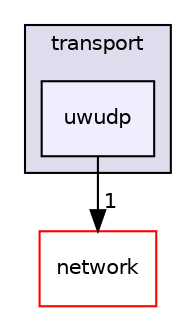 digraph "uwudp" {
  compound=true
  node [ fontsize="10", fontname="Helvetica"];
  edge [ labelfontsize="10", labelfontname="Helvetica"];
  subgraph clusterdir_ab3aa2eec868fc279541b9b5fcbc85e4 {
    graph [ bgcolor="#ddddee", pencolor="black", label="transport" fontname="Helvetica", fontsize="10", URL="dir_ab3aa2eec868fc279541b9b5fcbc85e4.html"]
  dir_7aa2ea2d0a534c3d98790a6b477e5042 [shape=box, label="uwudp", style="filled", fillcolor="#eeeeff", pencolor="black", URL="dir_7aa2ea2d0a534c3d98790a6b477e5042.html"];
  }
  dir_bce92bcee51198345c21c8b524b3c6a2 [shape=box label="network" fillcolor="white" style="filled" color="red" URL="dir_bce92bcee51198345c21c8b524b3c6a2.html"];
  dir_7aa2ea2d0a534c3d98790a6b477e5042->dir_bce92bcee51198345c21c8b524b3c6a2 [headlabel="1", labeldistance=1.5 headhref="dir_000019_000012.html"];
}
